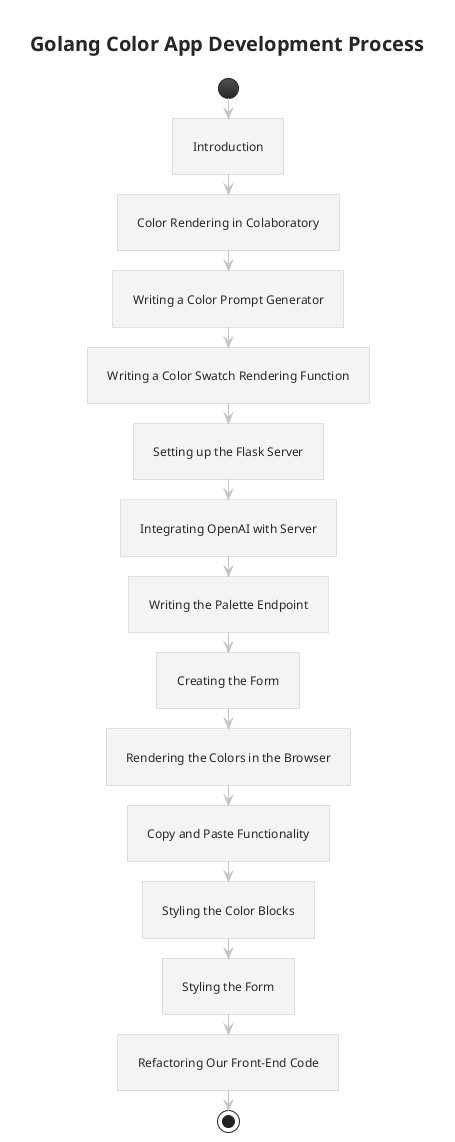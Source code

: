 @startuml
!theme carbon-gray

title Golang Color App Development Process

start

:Introduction;
:Color Rendering in Colaboratory;
:Writing a Color Prompt Generator;
:Writing a Color Swatch Rendering Function;
:Setting up the Flask Server;
:Integrating OpenAI with Server;
:Writing the Palette Endpoint;
:Creating the Form;
:Rendering the Colors in the Browser;
:Copy and Paste Functionality;
:Styling the Color Blocks;
:Styling the Form;
:Refactoring Our Front-End Code;

stop

@enduml

